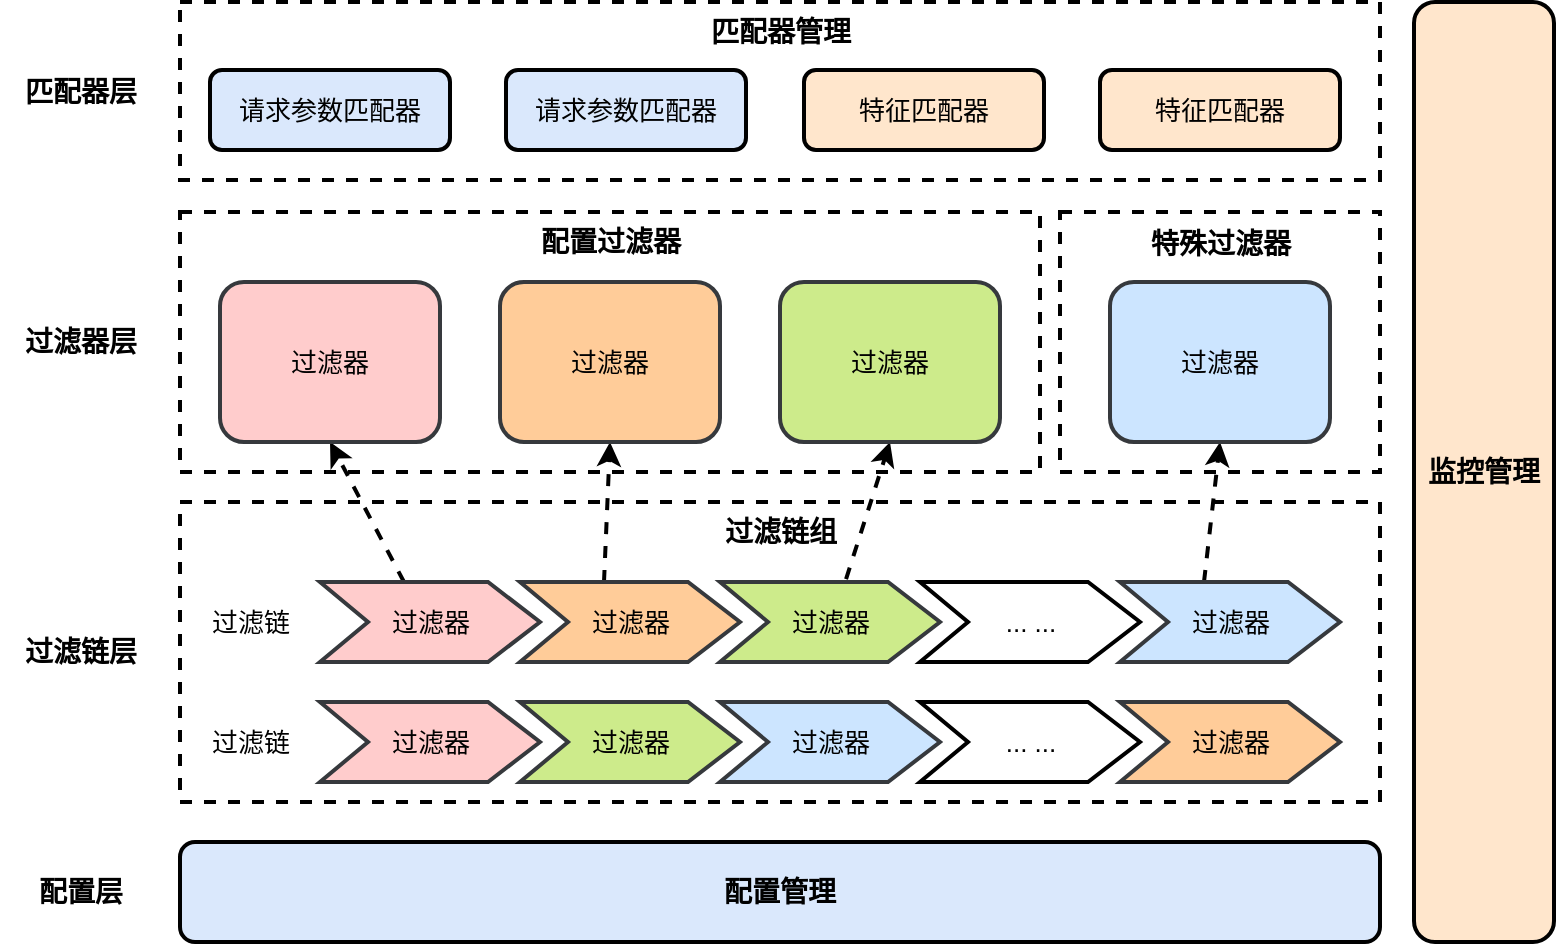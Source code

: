 <mxfile version="25.0.3">
  <diagram name="第 1 页" id="NWSEYQC2WmPgvcaIydRp">
    <mxGraphModel dx="894" dy="581" grid="1" gridSize="10" guides="1" tooltips="1" connect="1" arrows="1" fold="1" page="1" pageScale="1" pageWidth="827" pageHeight="1169" math="0" shadow="0">
      <root>
        <mxCell id="0" />
        <mxCell id="1" parent="0" />
        <mxCell id="zteYq2BVPjF1BCGbW42e-1" value="&lt;b&gt;&lt;font style=&quot;font-size: 14px;&quot;&gt;配置管理&lt;/font&gt;&lt;/b&gt;" style="rounded=1;whiteSpace=wrap;html=1;fillColor=#dae8fc;strokeColor=#000000;strokeWidth=2;" vertex="1" parent="1">
          <mxGeometry x="120" y="440" width="600" height="50" as="geometry" />
        </mxCell>
        <mxCell id="zteYq2BVPjF1BCGbW42e-2" value="" style="rounded=0;whiteSpace=wrap;html=1;fillColor=none;dashed=1;strokeWidth=2;" vertex="1" parent="1">
          <mxGeometry x="120" y="270" width="600" height="150" as="geometry" />
        </mxCell>
        <mxCell id="zteYq2BVPjF1BCGbW42e-3" value="" style="rounded=0;whiteSpace=wrap;html=1;fillColor=none;dashed=1;strokeWidth=2;" vertex="1" parent="1">
          <mxGeometry x="120" y="125" width="430" height="130" as="geometry" />
        </mxCell>
        <mxCell id="zteYq2BVPjF1BCGbW42e-4" value="" style="rounded=0;whiteSpace=wrap;html=1;fillColor=none;dashed=1;strokeWidth=2;" vertex="1" parent="1">
          <mxGeometry x="120" y="20" width="600" height="89" as="geometry" />
        </mxCell>
        <mxCell id="zteYq2BVPjF1BCGbW42e-5" value="&lt;b&gt;&lt;font style=&quot;font-size: 14px;&quot;&gt;监控管理&lt;/font&gt;&lt;/b&gt;" style="rounded=1;whiteSpace=wrap;html=1;fillColor=#ffe6cc;strokeColor=#000000;strokeWidth=2;" vertex="1" parent="1">
          <mxGeometry x="737" y="20" width="70" height="470" as="geometry" />
        </mxCell>
        <mxCell id="zteYq2BVPjF1BCGbW42e-7" value="&lt;b&gt;&lt;font style=&quot;font-size: 14px;&quot;&gt;配置层&lt;/font&gt;&lt;/b&gt;" style="text;html=1;align=center;verticalAlign=middle;resizable=0;points=[];autosize=1;strokeColor=none;fillColor=none;" vertex="1" parent="1">
          <mxGeometry x="35" y="450" width="70" height="30" as="geometry" />
        </mxCell>
        <mxCell id="zteYq2BVPjF1BCGbW42e-8" value="&lt;b&gt;&lt;font style=&quot;font-size: 14px;&quot;&gt;过滤链层&lt;/font&gt;&lt;/b&gt;" style="text;html=1;align=center;verticalAlign=middle;resizable=0;points=[];autosize=1;strokeColor=none;fillColor=none;" vertex="1" parent="1">
          <mxGeometry x="30" y="330" width="80" height="30" as="geometry" />
        </mxCell>
        <mxCell id="zteYq2BVPjF1BCGbW42e-40" style="rounded=0;orthogonalLoop=1;jettySize=auto;html=1;exitX=0;exitY=0;exitDx=42;exitDy=0;exitPerimeter=0;entryX=0.5;entryY=1;entryDx=0;entryDy=0;strokeWidth=2;dashed=1;" edge="1" parent="1" source="zteYq2BVPjF1BCGbW42e-10" target="zteYq2BVPjF1BCGbW42e-27">
          <mxGeometry relative="1" as="geometry" />
        </mxCell>
        <mxCell id="zteYq2BVPjF1BCGbW42e-10" value="过滤器" style="html=1;shadow=0;dashed=0;align=center;verticalAlign=middle;shape=mxgraph.arrows2.arrow;dy=0;dx=26;notch=24;strokeWidth=2;fillColor=#ffcccc;strokeColor=#36393d;fontSize=13;" vertex="1" parent="1">
          <mxGeometry x="190" y="310" width="110" height="40" as="geometry" />
        </mxCell>
        <mxCell id="zteYq2BVPjF1BCGbW42e-13" value="&lt;span style=&quot;font-weight: normal;&quot;&gt;&lt;font style=&quot;font-size: 13px;&quot;&gt;过滤链&lt;/font&gt;&lt;/span&gt;" style="text;html=1;align=center;verticalAlign=middle;resizable=0;points=[];autosize=1;strokeColor=none;fillColor=none;fontSize=11;fontStyle=1" vertex="1" parent="1">
          <mxGeometry x="125" y="315" width="60" height="30" as="geometry" />
        </mxCell>
        <mxCell id="zteYq2BVPjF1BCGbW42e-15" value="&lt;font style=&quot;font-size: 13px;&quot;&gt;过滤链&lt;/font&gt;" style="text;html=1;align=center;verticalAlign=middle;resizable=0;points=[];autosize=1;strokeColor=none;fillColor=none;" vertex="1" parent="1">
          <mxGeometry x="125" y="375" width="60" height="30" as="geometry" />
        </mxCell>
        <mxCell id="zteYq2BVPjF1BCGbW42e-16" value="&lt;b&gt;&lt;font style=&quot;font-size: 14px;&quot;&gt;过滤链组&lt;/font&gt;&lt;/b&gt;" style="text;html=1;align=center;verticalAlign=middle;resizable=0;points=[];autosize=1;strokeColor=none;fillColor=none;" vertex="1" parent="1">
          <mxGeometry x="380" y="270" width="80" height="30" as="geometry" />
        </mxCell>
        <mxCell id="zteYq2BVPjF1BCGbW42e-41" style="rounded=0;orthogonalLoop=1;jettySize=auto;html=1;exitX=0;exitY=0;exitDx=42;exitDy=0;exitPerimeter=0;entryX=0.5;entryY=1;entryDx=0;entryDy=0;strokeWidth=2;dashed=1;" edge="1" parent="1" source="zteYq2BVPjF1BCGbW42e-17" target="zteYq2BVPjF1BCGbW42e-29">
          <mxGeometry relative="1" as="geometry" />
        </mxCell>
        <mxCell id="zteYq2BVPjF1BCGbW42e-17" value="过滤器" style="html=1;shadow=0;dashed=0;align=center;verticalAlign=middle;shape=mxgraph.arrows2.arrow;dy=0;dx=26;notch=24;strokeWidth=2;fillColor=#ffcc99;strokeColor=#36393d;fontSize=13;" vertex="1" parent="1">
          <mxGeometry x="290" y="310" width="110" height="40" as="geometry" />
        </mxCell>
        <mxCell id="zteYq2BVPjF1BCGbW42e-42" style="rounded=0;orthogonalLoop=1;jettySize=auto;html=1;exitX=0.573;exitY=-0.037;exitDx=0;exitDy=0;exitPerimeter=0;entryX=0.5;entryY=1;entryDx=0;entryDy=0;strokeWidth=2;dashed=1;" edge="1" parent="1" source="zteYq2BVPjF1BCGbW42e-18" target="zteYq2BVPjF1BCGbW42e-30">
          <mxGeometry relative="1" as="geometry" />
        </mxCell>
        <mxCell id="zteYq2BVPjF1BCGbW42e-18" value="过滤器" style="html=1;shadow=0;dashed=0;align=center;verticalAlign=middle;shape=mxgraph.arrows2.arrow;dy=0;dx=26;notch=24;strokeWidth=2;fillColor=#cdeb8b;strokeColor=#36393d;fontSize=13;" vertex="1" parent="1">
          <mxGeometry x="390" y="310" width="110" height="40" as="geometry" />
        </mxCell>
        <mxCell id="zteYq2BVPjF1BCGbW42e-19" value="... ..." style="html=1;shadow=0;dashed=0;align=center;verticalAlign=middle;shape=mxgraph.arrows2.arrow;dy=0;dx=26;notch=24;strokeWidth=2;fontSize=13;" vertex="1" parent="1">
          <mxGeometry x="490" y="310" width="110" height="40" as="geometry" />
        </mxCell>
        <mxCell id="zteYq2BVPjF1BCGbW42e-43" style="rounded=0;orthogonalLoop=1;jettySize=auto;html=1;exitX=0;exitY=0;exitDx=42;exitDy=0;exitPerimeter=0;entryX=0.5;entryY=1;entryDx=0;entryDy=0;dashed=1;strokeWidth=2;" edge="1" parent="1" source="zteYq2BVPjF1BCGbW42e-20" target="zteYq2BVPjF1BCGbW42e-31">
          <mxGeometry relative="1" as="geometry" />
        </mxCell>
        <mxCell id="zteYq2BVPjF1BCGbW42e-20" value="过滤器" style="html=1;shadow=0;dashed=0;align=center;verticalAlign=middle;shape=mxgraph.arrows2.arrow;dy=0;dx=26;notch=24;strokeWidth=2;fillColor=#cce5ff;strokeColor=#36393d;fontSize=13;" vertex="1" parent="1">
          <mxGeometry x="590" y="310" width="110" height="40" as="geometry" />
        </mxCell>
        <mxCell id="zteYq2BVPjF1BCGbW42e-21" value="过滤器" style="html=1;shadow=0;dashed=0;align=center;verticalAlign=middle;shape=mxgraph.arrows2.arrow;dy=0;dx=26;notch=24;strokeWidth=2;fillColor=#ffcccc;strokeColor=#36393d;fontSize=13;" vertex="1" parent="1">
          <mxGeometry x="190" y="370" width="110" height="40" as="geometry" />
        </mxCell>
        <mxCell id="zteYq2BVPjF1BCGbW42e-22" value="过滤器" style="html=1;shadow=0;dashed=0;align=center;verticalAlign=middle;shape=mxgraph.arrows2.arrow;dy=0;dx=26;notch=24;strokeWidth=2;fillColor=#cdeb8b;strokeColor=#36393d;fontSize=13;" vertex="1" parent="1">
          <mxGeometry x="290" y="370" width="110" height="40" as="geometry" />
        </mxCell>
        <mxCell id="zteYq2BVPjF1BCGbW42e-23" value="过滤器" style="html=1;shadow=0;dashed=0;align=center;verticalAlign=middle;shape=mxgraph.arrows2.arrow;dy=0;dx=26;notch=24;strokeWidth=2;fillColor=#cce5ff;strokeColor=#36393d;fontSize=13;" vertex="1" parent="1">
          <mxGeometry x="390" y="370" width="110" height="40" as="geometry" />
        </mxCell>
        <mxCell id="zteYq2BVPjF1BCGbW42e-24" value="... ..." style="html=1;shadow=0;dashed=0;align=center;verticalAlign=middle;shape=mxgraph.arrows2.arrow;dy=0;dx=26;notch=24;strokeWidth=2;fontSize=13;" vertex="1" parent="1">
          <mxGeometry x="490" y="370" width="110" height="40" as="geometry" />
        </mxCell>
        <mxCell id="zteYq2BVPjF1BCGbW42e-25" value="过滤器" style="html=1;shadow=0;dashed=0;align=center;verticalAlign=middle;shape=mxgraph.arrows2.arrow;dy=0;dx=26;notch=24;strokeWidth=2;fillColor=#ffcc99;strokeColor=#36393d;fontSize=13;" vertex="1" parent="1">
          <mxGeometry x="590" y="370" width="110" height="40" as="geometry" />
        </mxCell>
        <mxCell id="zteYq2BVPjF1BCGbW42e-26" value="" style="rounded=0;whiteSpace=wrap;html=1;fillColor=none;dashed=1;strokeWidth=2;" vertex="1" parent="1">
          <mxGeometry x="560" y="125" width="160" height="130" as="geometry" />
        </mxCell>
        <mxCell id="zteYq2BVPjF1BCGbW42e-27" value="&lt;font&gt;过滤器&lt;/font&gt;" style="rounded=1;whiteSpace=wrap;html=1;strokeWidth=2;fillColor=#ffcccc;strokeColor=#36393d;fontSize=13;" vertex="1" parent="1">
          <mxGeometry x="140" y="160" width="110" height="80" as="geometry" />
        </mxCell>
        <mxCell id="zteYq2BVPjF1BCGbW42e-28" value="&lt;b&gt;&lt;font style=&quot;font-size: 14px;&quot;&gt;过滤器层&lt;/font&gt;&lt;/b&gt;" style="text;html=1;align=center;verticalAlign=middle;resizable=0;points=[];autosize=1;strokeColor=none;fillColor=none;" vertex="1" parent="1">
          <mxGeometry x="30" y="175" width="80" height="30" as="geometry" />
        </mxCell>
        <mxCell id="zteYq2BVPjF1BCGbW42e-29" value="&lt;font&gt;过滤器&lt;/font&gt;" style="rounded=1;whiteSpace=wrap;html=1;strokeWidth=2;fillColor=#ffcc99;strokeColor=#36393d;fontSize=13;" vertex="1" parent="1">
          <mxGeometry x="280" y="160" width="110" height="80" as="geometry" />
        </mxCell>
        <mxCell id="zteYq2BVPjF1BCGbW42e-30" value="&lt;font&gt;过滤器&lt;/font&gt;" style="rounded=1;whiteSpace=wrap;html=1;strokeWidth=2;fillColor=#cdeb8b;strokeColor=#36393d;fontSize=13;" vertex="1" parent="1">
          <mxGeometry x="420" y="160" width="110" height="80" as="geometry" />
        </mxCell>
        <mxCell id="zteYq2BVPjF1BCGbW42e-31" value="&lt;font&gt;过滤器&lt;/font&gt;" style="rounded=1;whiteSpace=wrap;html=1;strokeWidth=2;fillColor=#cce5ff;strokeColor=#36393d;fontSize=13;" vertex="1" parent="1">
          <mxGeometry x="585" y="160" width="110" height="80" as="geometry" />
        </mxCell>
        <mxCell id="zteYq2BVPjF1BCGbW42e-32" value="请求参数匹配器" style="rounded=1;whiteSpace=wrap;html=1;fillColor=#dae8fc;strokeColor=#000000;strokeWidth=2;fontSize=13;" vertex="1" parent="1">
          <mxGeometry x="135" y="54" width="120" height="40" as="geometry" />
        </mxCell>
        <mxCell id="zteYq2BVPjF1BCGbW42e-33" value="请求参数匹配器" style="rounded=1;whiteSpace=wrap;html=1;fillColor=#dae8fc;strokeColor=#000000;strokeWidth=2;fontSize=13;" vertex="1" parent="1">
          <mxGeometry x="283" y="54" width="120" height="40" as="geometry" />
        </mxCell>
        <mxCell id="zteYq2BVPjF1BCGbW42e-34" value="特征匹配器" style="rounded=1;whiteSpace=wrap;html=1;fillColor=#ffe6cc;strokeColor=#000000;strokeWidth=2;fontSize=13;" vertex="1" parent="1">
          <mxGeometry x="432" y="54" width="120" height="40" as="geometry" />
        </mxCell>
        <mxCell id="zteYq2BVPjF1BCGbW42e-35" value="特征匹配器" style="rounded=1;whiteSpace=wrap;html=1;fillColor=#ffe6cc;strokeColor=#000000;strokeWidth=2;fontSize=13;" vertex="1" parent="1">
          <mxGeometry x="580" y="54" width="120" height="40" as="geometry" />
        </mxCell>
        <mxCell id="zteYq2BVPjF1BCGbW42e-36" value="&lt;b&gt;&lt;font style=&quot;font-size: 14px;&quot;&gt;匹配器层&lt;/font&gt;&lt;/b&gt;" style="text;html=1;align=center;verticalAlign=middle;resizable=0;points=[];autosize=1;strokeColor=none;fillColor=none;" vertex="1" parent="1">
          <mxGeometry x="30" y="49.5" width="80" height="30" as="geometry" />
        </mxCell>
        <mxCell id="zteYq2BVPjF1BCGbW42e-37" value="&lt;b&gt;&lt;font style=&quot;font-size: 14px;&quot;&gt;配置过滤器&lt;/font&gt;&lt;/b&gt;" style="text;html=1;align=center;verticalAlign=middle;resizable=0;points=[];autosize=1;strokeColor=none;fillColor=none;" vertex="1" parent="1">
          <mxGeometry x="290" y="125" width="90" height="30" as="geometry" />
        </mxCell>
        <mxCell id="zteYq2BVPjF1BCGbW42e-38" value="&lt;b&gt;&lt;font style=&quot;font-size: 14px;&quot;&gt;特殊过滤器&lt;/font&gt;&lt;/b&gt;" style="text;html=1;align=center;verticalAlign=middle;resizable=0;points=[];autosize=1;strokeColor=none;fillColor=none;" vertex="1" parent="1">
          <mxGeometry x="595" y="126" width="90" height="30" as="geometry" />
        </mxCell>
        <mxCell id="zteYq2BVPjF1BCGbW42e-39" value="&lt;b&gt;&lt;font style=&quot;font-size: 14px;&quot;&gt;匹配器管理&lt;/font&gt;&lt;/b&gt;" style="text;html=1;align=center;verticalAlign=middle;resizable=0;points=[];autosize=1;strokeColor=none;fillColor=none;" vertex="1" parent="1">
          <mxGeometry x="375" y="20" width="90" height="30" as="geometry" />
        </mxCell>
      </root>
    </mxGraphModel>
  </diagram>
</mxfile>
